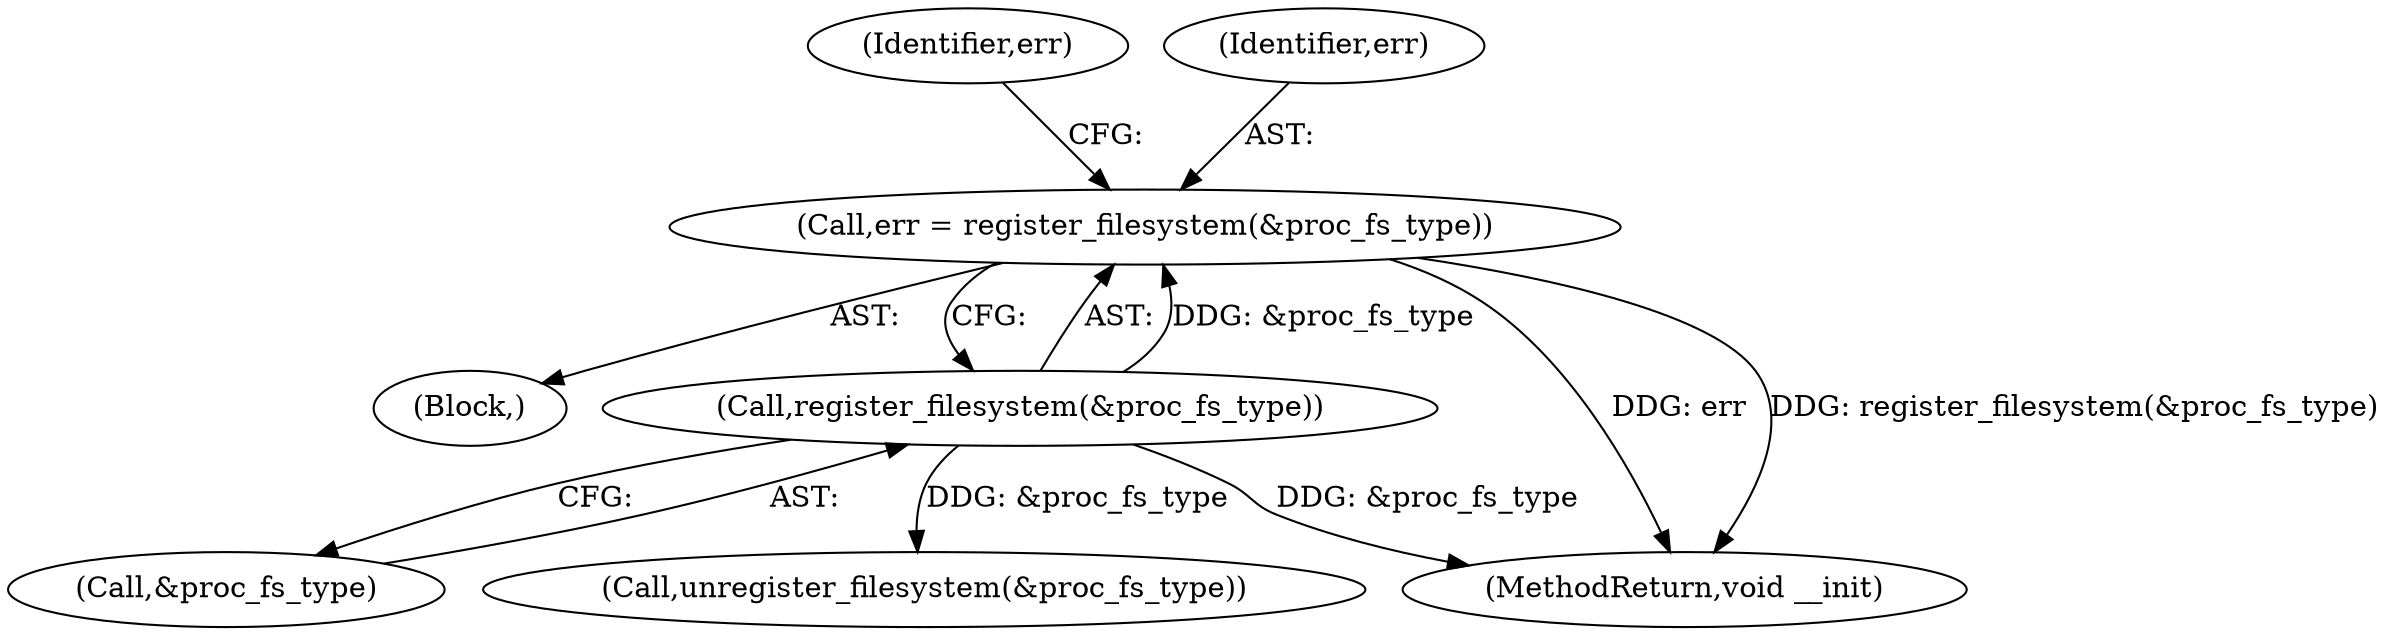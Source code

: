 digraph "0_linux_905ad269c55fc62bee3da29f7b1d1efeba8aa1e1_0@API" {
"1000107" [label="(Call,err = register_filesystem(&proc_fs_type))"];
"1000109" [label="(Call,register_filesystem(&proc_fs_type))"];
"1000107" [label="(Call,err = register_filesystem(&proc_fs_type))"];
"1000113" [label="(Identifier,err)"];
"1000104" [label="(Block,)"];
"1000153" [label="(MethodReturn,void __init)"];
"1000110" [label="(Call,&proc_fs_type)"];
"1000108" [label="(Identifier,err)"];
"1000109" [label="(Call,register_filesystem(&proc_fs_type))"];
"1000123" [label="(Call,unregister_filesystem(&proc_fs_type))"];
"1000107" -> "1000104"  [label="AST: "];
"1000107" -> "1000109"  [label="CFG: "];
"1000108" -> "1000107"  [label="AST: "];
"1000109" -> "1000107"  [label="AST: "];
"1000113" -> "1000107"  [label="CFG: "];
"1000107" -> "1000153"  [label="DDG: err"];
"1000107" -> "1000153"  [label="DDG: register_filesystem(&proc_fs_type)"];
"1000109" -> "1000107"  [label="DDG: &proc_fs_type"];
"1000109" -> "1000110"  [label="CFG: "];
"1000110" -> "1000109"  [label="AST: "];
"1000109" -> "1000153"  [label="DDG: &proc_fs_type"];
"1000109" -> "1000123"  [label="DDG: &proc_fs_type"];
}
